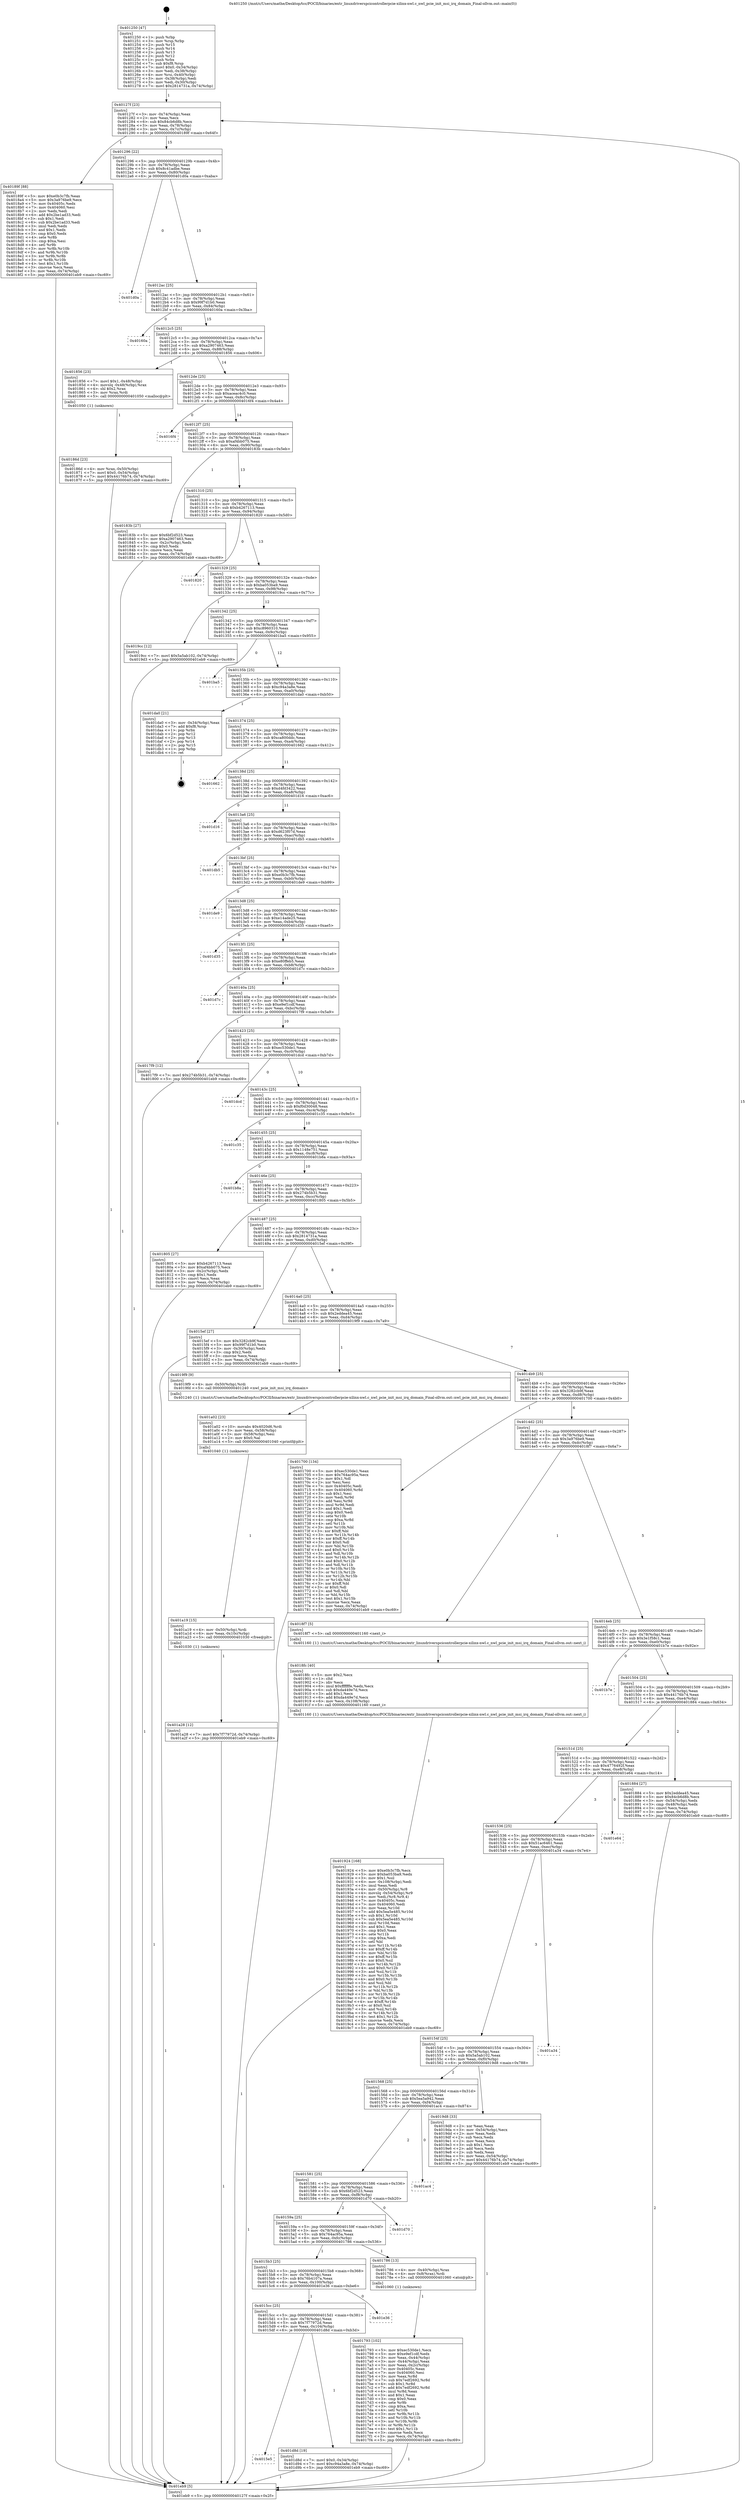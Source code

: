 digraph "0x401250" {
  label = "0x401250 (/mnt/c/Users/mathe/Desktop/tcc/POCII/binaries/extr_linuxdriverspcicontrollerpcie-xilinx-nwl.c_nwl_pcie_init_msi_irq_domain_Final-ollvm.out::main(0))"
  labelloc = "t"
  node[shape=record]

  Entry [label="",width=0.3,height=0.3,shape=circle,fillcolor=black,style=filled]
  "0x40127f" [label="{
     0x40127f [23]\l
     | [instrs]\l
     &nbsp;&nbsp;0x40127f \<+3\>: mov -0x74(%rbp),%eax\l
     &nbsp;&nbsp;0x401282 \<+2\>: mov %eax,%ecx\l
     &nbsp;&nbsp;0x401284 \<+6\>: sub $0x84cb6d8b,%ecx\l
     &nbsp;&nbsp;0x40128a \<+3\>: mov %eax,-0x78(%rbp)\l
     &nbsp;&nbsp;0x40128d \<+3\>: mov %ecx,-0x7c(%rbp)\l
     &nbsp;&nbsp;0x401290 \<+6\>: je 000000000040189f \<main+0x64f\>\l
  }"]
  "0x40189f" [label="{
     0x40189f [88]\l
     | [instrs]\l
     &nbsp;&nbsp;0x40189f \<+5\>: mov $0xe0b3c7fb,%eax\l
     &nbsp;&nbsp;0x4018a4 \<+5\>: mov $0x3a976be9,%ecx\l
     &nbsp;&nbsp;0x4018a9 \<+7\>: mov 0x40405c,%edx\l
     &nbsp;&nbsp;0x4018b0 \<+7\>: mov 0x404060,%esi\l
     &nbsp;&nbsp;0x4018b7 \<+2\>: mov %edx,%edi\l
     &nbsp;&nbsp;0x4018b9 \<+6\>: add $0x2be1ad33,%edi\l
     &nbsp;&nbsp;0x4018bf \<+3\>: sub $0x1,%edi\l
     &nbsp;&nbsp;0x4018c2 \<+6\>: sub $0x2be1ad33,%edi\l
     &nbsp;&nbsp;0x4018c8 \<+3\>: imul %edi,%edx\l
     &nbsp;&nbsp;0x4018cb \<+3\>: and $0x1,%edx\l
     &nbsp;&nbsp;0x4018ce \<+3\>: cmp $0x0,%edx\l
     &nbsp;&nbsp;0x4018d1 \<+4\>: sete %r8b\l
     &nbsp;&nbsp;0x4018d5 \<+3\>: cmp $0xa,%esi\l
     &nbsp;&nbsp;0x4018d8 \<+4\>: setl %r9b\l
     &nbsp;&nbsp;0x4018dc \<+3\>: mov %r8b,%r10b\l
     &nbsp;&nbsp;0x4018df \<+3\>: and %r9b,%r10b\l
     &nbsp;&nbsp;0x4018e2 \<+3\>: xor %r9b,%r8b\l
     &nbsp;&nbsp;0x4018e5 \<+3\>: or %r8b,%r10b\l
     &nbsp;&nbsp;0x4018e8 \<+4\>: test $0x1,%r10b\l
     &nbsp;&nbsp;0x4018ec \<+3\>: cmovne %ecx,%eax\l
     &nbsp;&nbsp;0x4018ef \<+3\>: mov %eax,-0x74(%rbp)\l
     &nbsp;&nbsp;0x4018f2 \<+5\>: jmp 0000000000401eb9 \<main+0xc69\>\l
  }"]
  "0x401296" [label="{
     0x401296 [22]\l
     | [instrs]\l
     &nbsp;&nbsp;0x401296 \<+5\>: jmp 000000000040129b \<main+0x4b\>\l
     &nbsp;&nbsp;0x40129b \<+3\>: mov -0x78(%rbp),%eax\l
     &nbsp;&nbsp;0x40129e \<+5\>: sub $0x8c41adbe,%eax\l
     &nbsp;&nbsp;0x4012a3 \<+3\>: mov %eax,-0x80(%rbp)\l
     &nbsp;&nbsp;0x4012a6 \<+6\>: je 0000000000401d0a \<main+0xaba\>\l
  }"]
  Exit [label="",width=0.3,height=0.3,shape=circle,fillcolor=black,style=filled,peripheries=2]
  "0x401d0a" [label="{
     0x401d0a\l
  }", style=dashed]
  "0x4012ac" [label="{
     0x4012ac [25]\l
     | [instrs]\l
     &nbsp;&nbsp;0x4012ac \<+5\>: jmp 00000000004012b1 \<main+0x61\>\l
     &nbsp;&nbsp;0x4012b1 \<+3\>: mov -0x78(%rbp),%eax\l
     &nbsp;&nbsp;0x4012b4 \<+5\>: sub $0x99f7d1b0,%eax\l
     &nbsp;&nbsp;0x4012b9 \<+6\>: mov %eax,-0x84(%rbp)\l
     &nbsp;&nbsp;0x4012bf \<+6\>: je 000000000040160a \<main+0x3ba\>\l
  }"]
  "0x4015e5" [label="{
     0x4015e5\l
  }", style=dashed]
  "0x40160a" [label="{
     0x40160a\l
  }", style=dashed]
  "0x4012c5" [label="{
     0x4012c5 [25]\l
     | [instrs]\l
     &nbsp;&nbsp;0x4012c5 \<+5\>: jmp 00000000004012ca \<main+0x7a\>\l
     &nbsp;&nbsp;0x4012ca \<+3\>: mov -0x78(%rbp),%eax\l
     &nbsp;&nbsp;0x4012cd \<+5\>: sub $0xa2907463,%eax\l
     &nbsp;&nbsp;0x4012d2 \<+6\>: mov %eax,-0x88(%rbp)\l
     &nbsp;&nbsp;0x4012d8 \<+6\>: je 0000000000401856 \<main+0x606\>\l
  }"]
  "0x401d8d" [label="{
     0x401d8d [19]\l
     | [instrs]\l
     &nbsp;&nbsp;0x401d8d \<+7\>: movl $0x0,-0x34(%rbp)\l
     &nbsp;&nbsp;0x401d94 \<+7\>: movl $0xc94a3a8e,-0x74(%rbp)\l
     &nbsp;&nbsp;0x401d9b \<+5\>: jmp 0000000000401eb9 \<main+0xc69\>\l
  }"]
  "0x401856" [label="{
     0x401856 [23]\l
     | [instrs]\l
     &nbsp;&nbsp;0x401856 \<+7\>: movl $0x1,-0x48(%rbp)\l
     &nbsp;&nbsp;0x40185d \<+4\>: movslq -0x48(%rbp),%rax\l
     &nbsp;&nbsp;0x401861 \<+4\>: shl $0x2,%rax\l
     &nbsp;&nbsp;0x401865 \<+3\>: mov %rax,%rdi\l
     &nbsp;&nbsp;0x401868 \<+5\>: call 0000000000401050 \<malloc@plt\>\l
     | [calls]\l
     &nbsp;&nbsp;0x401050 \{1\} (unknown)\l
  }"]
  "0x4012de" [label="{
     0x4012de [25]\l
     | [instrs]\l
     &nbsp;&nbsp;0x4012de \<+5\>: jmp 00000000004012e3 \<main+0x93\>\l
     &nbsp;&nbsp;0x4012e3 \<+3\>: mov -0x78(%rbp),%eax\l
     &nbsp;&nbsp;0x4012e6 \<+5\>: sub $0xaceac4c0,%eax\l
     &nbsp;&nbsp;0x4012eb \<+6\>: mov %eax,-0x8c(%rbp)\l
     &nbsp;&nbsp;0x4012f1 \<+6\>: je 00000000004016f4 \<main+0x4a4\>\l
  }"]
  "0x4015cc" [label="{
     0x4015cc [25]\l
     | [instrs]\l
     &nbsp;&nbsp;0x4015cc \<+5\>: jmp 00000000004015d1 \<main+0x381\>\l
     &nbsp;&nbsp;0x4015d1 \<+3\>: mov -0x78(%rbp),%eax\l
     &nbsp;&nbsp;0x4015d4 \<+5\>: sub $0x7f77972d,%eax\l
     &nbsp;&nbsp;0x4015d9 \<+6\>: mov %eax,-0x104(%rbp)\l
     &nbsp;&nbsp;0x4015df \<+6\>: je 0000000000401d8d \<main+0xb3d\>\l
  }"]
  "0x4016f4" [label="{
     0x4016f4\l
  }", style=dashed]
  "0x4012f7" [label="{
     0x4012f7 [25]\l
     | [instrs]\l
     &nbsp;&nbsp;0x4012f7 \<+5\>: jmp 00000000004012fc \<main+0xac\>\l
     &nbsp;&nbsp;0x4012fc \<+3\>: mov -0x78(%rbp),%eax\l
     &nbsp;&nbsp;0x4012ff \<+5\>: sub $0xaf4bb075,%eax\l
     &nbsp;&nbsp;0x401304 \<+6\>: mov %eax,-0x90(%rbp)\l
     &nbsp;&nbsp;0x40130a \<+6\>: je 000000000040183b \<main+0x5eb\>\l
  }"]
  "0x401e36" [label="{
     0x401e36\l
  }", style=dashed]
  "0x40183b" [label="{
     0x40183b [27]\l
     | [instrs]\l
     &nbsp;&nbsp;0x40183b \<+5\>: mov $0x6bf2d523,%eax\l
     &nbsp;&nbsp;0x401840 \<+5\>: mov $0xa2907463,%ecx\l
     &nbsp;&nbsp;0x401845 \<+3\>: mov -0x2c(%rbp),%edx\l
     &nbsp;&nbsp;0x401848 \<+3\>: cmp $0x0,%edx\l
     &nbsp;&nbsp;0x40184b \<+3\>: cmove %ecx,%eax\l
     &nbsp;&nbsp;0x40184e \<+3\>: mov %eax,-0x74(%rbp)\l
     &nbsp;&nbsp;0x401851 \<+5\>: jmp 0000000000401eb9 \<main+0xc69\>\l
  }"]
  "0x401310" [label="{
     0x401310 [25]\l
     | [instrs]\l
     &nbsp;&nbsp;0x401310 \<+5\>: jmp 0000000000401315 \<main+0xc5\>\l
     &nbsp;&nbsp;0x401315 \<+3\>: mov -0x78(%rbp),%eax\l
     &nbsp;&nbsp;0x401318 \<+5\>: sub $0xb4267113,%eax\l
     &nbsp;&nbsp;0x40131d \<+6\>: mov %eax,-0x94(%rbp)\l
     &nbsp;&nbsp;0x401323 \<+6\>: je 0000000000401820 \<main+0x5d0\>\l
  }"]
  "0x401a28" [label="{
     0x401a28 [12]\l
     | [instrs]\l
     &nbsp;&nbsp;0x401a28 \<+7\>: movl $0x7f77972d,-0x74(%rbp)\l
     &nbsp;&nbsp;0x401a2f \<+5\>: jmp 0000000000401eb9 \<main+0xc69\>\l
  }"]
  "0x401820" [label="{
     0x401820\l
  }", style=dashed]
  "0x401329" [label="{
     0x401329 [25]\l
     | [instrs]\l
     &nbsp;&nbsp;0x401329 \<+5\>: jmp 000000000040132e \<main+0xde\>\l
     &nbsp;&nbsp;0x40132e \<+3\>: mov -0x78(%rbp),%eax\l
     &nbsp;&nbsp;0x401331 \<+5\>: sub $0xba053ba9,%eax\l
     &nbsp;&nbsp;0x401336 \<+6\>: mov %eax,-0x98(%rbp)\l
     &nbsp;&nbsp;0x40133c \<+6\>: je 00000000004019cc \<main+0x77c\>\l
  }"]
  "0x401a19" [label="{
     0x401a19 [15]\l
     | [instrs]\l
     &nbsp;&nbsp;0x401a19 \<+4\>: mov -0x50(%rbp),%rdi\l
     &nbsp;&nbsp;0x401a1d \<+6\>: mov %eax,-0x10c(%rbp)\l
     &nbsp;&nbsp;0x401a23 \<+5\>: call 0000000000401030 \<free@plt\>\l
     | [calls]\l
     &nbsp;&nbsp;0x401030 \{1\} (unknown)\l
  }"]
  "0x4019cc" [label="{
     0x4019cc [12]\l
     | [instrs]\l
     &nbsp;&nbsp;0x4019cc \<+7\>: movl $0x5a5ab102,-0x74(%rbp)\l
     &nbsp;&nbsp;0x4019d3 \<+5\>: jmp 0000000000401eb9 \<main+0xc69\>\l
  }"]
  "0x401342" [label="{
     0x401342 [25]\l
     | [instrs]\l
     &nbsp;&nbsp;0x401342 \<+5\>: jmp 0000000000401347 \<main+0xf7\>\l
     &nbsp;&nbsp;0x401347 \<+3\>: mov -0x78(%rbp),%eax\l
     &nbsp;&nbsp;0x40134a \<+5\>: sub $0xc8960310,%eax\l
     &nbsp;&nbsp;0x40134f \<+6\>: mov %eax,-0x9c(%rbp)\l
     &nbsp;&nbsp;0x401355 \<+6\>: je 0000000000401ba5 \<main+0x955\>\l
  }"]
  "0x401a02" [label="{
     0x401a02 [23]\l
     | [instrs]\l
     &nbsp;&nbsp;0x401a02 \<+10\>: movabs $0x4020d6,%rdi\l
     &nbsp;&nbsp;0x401a0c \<+3\>: mov %eax,-0x58(%rbp)\l
     &nbsp;&nbsp;0x401a0f \<+3\>: mov -0x58(%rbp),%esi\l
     &nbsp;&nbsp;0x401a12 \<+2\>: mov $0x0,%al\l
     &nbsp;&nbsp;0x401a14 \<+5\>: call 0000000000401040 \<printf@plt\>\l
     | [calls]\l
     &nbsp;&nbsp;0x401040 \{1\} (unknown)\l
  }"]
  "0x401ba5" [label="{
     0x401ba5\l
  }", style=dashed]
  "0x40135b" [label="{
     0x40135b [25]\l
     | [instrs]\l
     &nbsp;&nbsp;0x40135b \<+5\>: jmp 0000000000401360 \<main+0x110\>\l
     &nbsp;&nbsp;0x401360 \<+3\>: mov -0x78(%rbp),%eax\l
     &nbsp;&nbsp;0x401363 \<+5\>: sub $0xc94a3a8e,%eax\l
     &nbsp;&nbsp;0x401368 \<+6\>: mov %eax,-0xa0(%rbp)\l
     &nbsp;&nbsp;0x40136e \<+6\>: je 0000000000401da0 \<main+0xb50\>\l
  }"]
  "0x401924" [label="{
     0x401924 [168]\l
     | [instrs]\l
     &nbsp;&nbsp;0x401924 \<+5\>: mov $0xe0b3c7fb,%ecx\l
     &nbsp;&nbsp;0x401929 \<+5\>: mov $0xba053ba9,%edx\l
     &nbsp;&nbsp;0x40192e \<+3\>: mov $0x1,%sil\l
     &nbsp;&nbsp;0x401931 \<+6\>: mov -0x108(%rbp),%edi\l
     &nbsp;&nbsp;0x401937 \<+3\>: imul %eax,%edi\l
     &nbsp;&nbsp;0x40193a \<+4\>: mov -0x50(%rbp),%r8\l
     &nbsp;&nbsp;0x40193e \<+4\>: movslq -0x54(%rbp),%r9\l
     &nbsp;&nbsp;0x401942 \<+4\>: mov %edi,(%r8,%r9,4)\l
     &nbsp;&nbsp;0x401946 \<+7\>: mov 0x40405c,%eax\l
     &nbsp;&nbsp;0x40194d \<+7\>: mov 0x404060,%edi\l
     &nbsp;&nbsp;0x401954 \<+3\>: mov %eax,%r10d\l
     &nbsp;&nbsp;0x401957 \<+7\>: add $0x5ea5e485,%r10d\l
     &nbsp;&nbsp;0x40195e \<+4\>: sub $0x1,%r10d\l
     &nbsp;&nbsp;0x401962 \<+7\>: sub $0x5ea5e485,%r10d\l
     &nbsp;&nbsp;0x401969 \<+4\>: imul %r10d,%eax\l
     &nbsp;&nbsp;0x40196d \<+3\>: and $0x1,%eax\l
     &nbsp;&nbsp;0x401970 \<+3\>: cmp $0x0,%eax\l
     &nbsp;&nbsp;0x401973 \<+4\>: sete %r11b\l
     &nbsp;&nbsp;0x401977 \<+3\>: cmp $0xa,%edi\l
     &nbsp;&nbsp;0x40197a \<+3\>: setl %bl\l
     &nbsp;&nbsp;0x40197d \<+3\>: mov %r11b,%r14b\l
     &nbsp;&nbsp;0x401980 \<+4\>: xor $0xff,%r14b\l
     &nbsp;&nbsp;0x401984 \<+3\>: mov %bl,%r15b\l
     &nbsp;&nbsp;0x401987 \<+4\>: xor $0xff,%r15b\l
     &nbsp;&nbsp;0x40198b \<+4\>: xor $0x0,%sil\l
     &nbsp;&nbsp;0x40198f \<+3\>: mov %r14b,%r12b\l
     &nbsp;&nbsp;0x401992 \<+4\>: and $0x0,%r12b\l
     &nbsp;&nbsp;0x401996 \<+3\>: and %sil,%r11b\l
     &nbsp;&nbsp;0x401999 \<+3\>: mov %r15b,%r13b\l
     &nbsp;&nbsp;0x40199c \<+4\>: and $0x0,%r13b\l
     &nbsp;&nbsp;0x4019a0 \<+3\>: and %sil,%bl\l
     &nbsp;&nbsp;0x4019a3 \<+3\>: or %r11b,%r12b\l
     &nbsp;&nbsp;0x4019a6 \<+3\>: or %bl,%r13b\l
     &nbsp;&nbsp;0x4019a9 \<+3\>: xor %r13b,%r12b\l
     &nbsp;&nbsp;0x4019ac \<+3\>: or %r15b,%r14b\l
     &nbsp;&nbsp;0x4019af \<+4\>: xor $0xff,%r14b\l
     &nbsp;&nbsp;0x4019b3 \<+4\>: or $0x0,%sil\l
     &nbsp;&nbsp;0x4019b7 \<+3\>: and %sil,%r14b\l
     &nbsp;&nbsp;0x4019ba \<+3\>: or %r14b,%r12b\l
     &nbsp;&nbsp;0x4019bd \<+4\>: test $0x1,%r12b\l
     &nbsp;&nbsp;0x4019c1 \<+3\>: cmovne %edx,%ecx\l
     &nbsp;&nbsp;0x4019c4 \<+3\>: mov %ecx,-0x74(%rbp)\l
     &nbsp;&nbsp;0x4019c7 \<+5\>: jmp 0000000000401eb9 \<main+0xc69\>\l
  }"]
  "0x401da0" [label="{
     0x401da0 [21]\l
     | [instrs]\l
     &nbsp;&nbsp;0x401da0 \<+3\>: mov -0x34(%rbp),%eax\l
     &nbsp;&nbsp;0x401da3 \<+7\>: add $0xf8,%rsp\l
     &nbsp;&nbsp;0x401daa \<+1\>: pop %rbx\l
     &nbsp;&nbsp;0x401dab \<+2\>: pop %r12\l
     &nbsp;&nbsp;0x401dad \<+2\>: pop %r13\l
     &nbsp;&nbsp;0x401daf \<+2\>: pop %r14\l
     &nbsp;&nbsp;0x401db1 \<+2\>: pop %r15\l
     &nbsp;&nbsp;0x401db3 \<+1\>: pop %rbp\l
     &nbsp;&nbsp;0x401db4 \<+1\>: ret\l
  }"]
  "0x401374" [label="{
     0x401374 [25]\l
     | [instrs]\l
     &nbsp;&nbsp;0x401374 \<+5\>: jmp 0000000000401379 \<main+0x129\>\l
     &nbsp;&nbsp;0x401379 \<+3\>: mov -0x78(%rbp),%eax\l
     &nbsp;&nbsp;0x40137c \<+5\>: sub $0xca800ddc,%eax\l
     &nbsp;&nbsp;0x401381 \<+6\>: mov %eax,-0xa4(%rbp)\l
     &nbsp;&nbsp;0x401387 \<+6\>: je 0000000000401662 \<main+0x412\>\l
  }"]
  "0x4018fc" [label="{
     0x4018fc [40]\l
     | [instrs]\l
     &nbsp;&nbsp;0x4018fc \<+5\>: mov $0x2,%ecx\l
     &nbsp;&nbsp;0x401901 \<+1\>: cltd\l
     &nbsp;&nbsp;0x401902 \<+2\>: idiv %ecx\l
     &nbsp;&nbsp;0x401904 \<+6\>: imul $0xfffffffe,%edx,%ecx\l
     &nbsp;&nbsp;0x40190a \<+6\>: sub $0xda449e7d,%ecx\l
     &nbsp;&nbsp;0x401910 \<+3\>: add $0x1,%ecx\l
     &nbsp;&nbsp;0x401913 \<+6\>: add $0xda449e7d,%ecx\l
     &nbsp;&nbsp;0x401919 \<+6\>: mov %ecx,-0x108(%rbp)\l
     &nbsp;&nbsp;0x40191f \<+5\>: call 0000000000401160 \<next_i\>\l
     | [calls]\l
     &nbsp;&nbsp;0x401160 \{1\} (/mnt/c/Users/mathe/Desktop/tcc/POCII/binaries/extr_linuxdriverspcicontrollerpcie-xilinx-nwl.c_nwl_pcie_init_msi_irq_domain_Final-ollvm.out::next_i)\l
  }"]
  "0x401662" [label="{
     0x401662\l
  }", style=dashed]
  "0x40138d" [label="{
     0x40138d [25]\l
     | [instrs]\l
     &nbsp;&nbsp;0x40138d \<+5\>: jmp 0000000000401392 \<main+0x142\>\l
     &nbsp;&nbsp;0x401392 \<+3\>: mov -0x78(%rbp),%eax\l
     &nbsp;&nbsp;0x401395 \<+5\>: sub $0xd4fd3422,%eax\l
     &nbsp;&nbsp;0x40139a \<+6\>: mov %eax,-0xa8(%rbp)\l
     &nbsp;&nbsp;0x4013a0 \<+6\>: je 0000000000401d16 \<main+0xac6\>\l
  }"]
  "0x40186d" [label="{
     0x40186d [23]\l
     | [instrs]\l
     &nbsp;&nbsp;0x40186d \<+4\>: mov %rax,-0x50(%rbp)\l
     &nbsp;&nbsp;0x401871 \<+7\>: movl $0x0,-0x54(%rbp)\l
     &nbsp;&nbsp;0x401878 \<+7\>: movl $0x44176b74,-0x74(%rbp)\l
     &nbsp;&nbsp;0x40187f \<+5\>: jmp 0000000000401eb9 \<main+0xc69\>\l
  }"]
  "0x401d16" [label="{
     0x401d16\l
  }", style=dashed]
  "0x4013a6" [label="{
     0x4013a6 [25]\l
     | [instrs]\l
     &nbsp;&nbsp;0x4013a6 \<+5\>: jmp 00000000004013ab \<main+0x15b\>\l
     &nbsp;&nbsp;0x4013ab \<+3\>: mov -0x78(%rbp),%eax\l
     &nbsp;&nbsp;0x4013ae \<+5\>: sub $0xd623f07d,%eax\l
     &nbsp;&nbsp;0x4013b3 \<+6\>: mov %eax,-0xac(%rbp)\l
     &nbsp;&nbsp;0x4013b9 \<+6\>: je 0000000000401db5 \<main+0xb65\>\l
  }"]
  "0x401793" [label="{
     0x401793 [102]\l
     | [instrs]\l
     &nbsp;&nbsp;0x401793 \<+5\>: mov $0xec530de1,%ecx\l
     &nbsp;&nbsp;0x401798 \<+5\>: mov $0xe9ef1cdf,%edx\l
     &nbsp;&nbsp;0x40179d \<+3\>: mov %eax,-0x44(%rbp)\l
     &nbsp;&nbsp;0x4017a0 \<+3\>: mov -0x44(%rbp),%eax\l
     &nbsp;&nbsp;0x4017a3 \<+3\>: mov %eax,-0x2c(%rbp)\l
     &nbsp;&nbsp;0x4017a6 \<+7\>: mov 0x40405c,%eax\l
     &nbsp;&nbsp;0x4017ad \<+7\>: mov 0x404060,%esi\l
     &nbsp;&nbsp;0x4017b4 \<+3\>: mov %eax,%r8d\l
     &nbsp;&nbsp;0x4017b7 \<+7\>: sub $0x7edf2692,%r8d\l
     &nbsp;&nbsp;0x4017be \<+4\>: sub $0x1,%r8d\l
     &nbsp;&nbsp;0x4017c2 \<+7\>: add $0x7edf2692,%r8d\l
     &nbsp;&nbsp;0x4017c9 \<+4\>: imul %r8d,%eax\l
     &nbsp;&nbsp;0x4017cd \<+3\>: and $0x1,%eax\l
     &nbsp;&nbsp;0x4017d0 \<+3\>: cmp $0x0,%eax\l
     &nbsp;&nbsp;0x4017d3 \<+4\>: sete %r9b\l
     &nbsp;&nbsp;0x4017d7 \<+3\>: cmp $0xa,%esi\l
     &nbsp;&nbsp;0x4017da \<+4\>: setl %r10b\l
     &nbsp;&nbsp;0x4017de \<+3\>: mov %r9b,%r11b\l
     &nbsp;&nbsp;0x4017e1 \<+3\>: and %r10b,%r11b\l
     &nbsp;&nbsp;0x4017e4 \<+3\>: xor %r10b,%r9b\l
     &nbsp;&nbsp;0x4017e7 \<+3\>: or %r9b,%r11b\l
     &nbsp;&nbsp;0x4017ea \<+4\>: test $0x1,%r11b\l
     &nbsp;&nbsp;0x4017ee \<+3\>: cmovne %edx,%ecx\l
     &nbsp;&nbsp;0x4017f1 \<+3\>: mov %ecx,-0x74(%rbp)\l
     &nbsp;&nbsp;0x4017f4 \<+5\>: jmp 0000000000401eb9 \<main+0xc69\>\l
  }"]
  "0x401db5" [label="{
     0x401db5\l
  }", style=dashed]
  "0x4013bf" [label="{
     0x4013bf [25]\l
     | [instrs]\l
     &nbsp;&nbsp;0x4013bf \<+5\>: jmp 00000000004013c4 \<main+0x174\>\l
     &nbsp;&nbsp;0x4013c4 \<+3\>: mov -0x78(%rbp),%eax\l
     &nbsp;&nbsp;0x4013c7 \<+5\>: sub $0xe0b3c7fb,%eax\l
     &nbsp;&nbsp;0x4013cc \<+6\>: mov %eax,-0xb0(%rbp)\l
     &nbsp;&nbsp;0x4013d2 \<+6\>: je 0000000000401de9 \<main+0xb99\>\l
  }"]
  "0x4015b3" [label="{
     0x4015b3 [25]\l
     | [instrs]\l
     &nbsp;&nbsp;0x4015b3 \<+5\>: jmp 00000000004015b8 \<main+0x368\>\l
     &nbsp;&nbsp;0x4015b8 \<+3\>: mov -0x78(%rbp),%eax\l
     &nbsp;&nbsp;0x4015bb \<+5\>: sub $0x76b4107a,%eax\l
     &nbsp;&nbsp;0x4015c0 \<+6\>: mov %eax,-0x100(%rbp)\l
     &nbsp;&nbsp;0x4015c6 \<+6\>: je 0000000000401e36 \<main+0xbe6\>\l
  }"]
  "0x401de9" [label="{
     0x401de9\l
  }", style=dashed]
  "0x4013d8" [label="{
     0x4013d8 [25]\l
     | [instrs]\l
     &nbsp;&nbsp;0x4013d8 \<+5\>: jmp 00000000004013dd \<main+0x18d\>\l
     &nbsp;&nbsp;0x4013dd \<+3\>: mov -0x78(%rbp),%eax\l
     &nbsp;&nbsp;0x4013e0 \<+5\>: sub $0xe14ade25,%eax\l
     &nbsp;&nbsp;0x4013e5 \<+6\>: mov %eax,-0xb4(%rbp)\l
     &nbsp;&nbsp;0x4013eb \<+6\>: je 0000000000401d35 \<main+0xae5\>\l
  }"]
  "0x401786" [label="{
     0x401786 [13]\l
     | [instrs]\l
     &nbsp;&nbsp;0x401786 \<+4\>: mov -0x40(%rbp),%rax\l
     &nbsp;&nbsp;0x40178a \<+4\>: mov 0x8(%rax),%rdi\l
     &nbsp;&nbsp;0x40178e \<+5\>: call 0000000000401060 \<atoi@plt\>\l
     | [calls]\l
     &nbsp;&nbsp;0x401060 \{1\} (unknown)\l
  }"]
  "0x401d35" [label="{
     0x401d35\l
  }", style=dashed]
  "0x4013f1" [label="{
     0x4013f1 [25]\l
     | [instrs]\l
     &nbsp;&nbsp;0x4013f1 \<+5\>: jmp 00000000004013f6 \<main+0x1a6\>\l
     &nbsp;&nbsp;0x4013f6 \<+3\>: mov -0x78(%rbp),%eax\l
     &nbsp;&nbsp;0x4013f9 \<+5\>: sub $0xe80ffeb5,%eax\l
     &nbsp;&nbsp;0x4013fe \<+6\>: mov %eax,-0xb8(%rbp)\l
     &nbsp;&nbsp;0x401404 \<+6\>: je 0000000000401d7c \<main+0xb2c\>\l
  }"]
  "0x40159a" [label="{
     0x40159a [25]\l
     | [instrs]\l
     &nbsp;&nbsp;0x40159a \<+5\>: jmp 000000000040159f \<main+0x34f\>\l
     &nbsp;&nbsp;0x40159f \<+3\>: mov -0x78(%rbp),%eax\l
     &nbsp;&nbsp;0x4015a2 \<+5\>: sub $0x764ac95a,%eax\l
     &nbsp;&nbsp;0x4015a7 \<+6\>: mov %eax,-0xfc(%rbp)\l
     &nbsp;&nbsp;0x4015ad \<+6\>: je 0000000000401786 \<main+0x536\>\l
  }"]
  "0x401d7c" [label="{
     0x401d7c\l
  }", style=dashed]
  "0x40140a" [label="{
     0x40140a [25]\l
     | [instrs]\l
     &nbsp;&nbsp;0x40140a \<+5\>: jmp 000000000040140f \<main+0x1bf\>\l
     &nbsp;&nbsp;0x40140f \<+3\>: mov -0x78(%rbp),%eax\l
     &nbsp;&nbsp;0x401412 \<+5\>: sub $0xe9ef1cdf,%eax\l
     &nbsp;&nbsp;0x401417 \<+6\>: mov %eax,-0xbc(%rbp)\l
     &nbsp;&nbsp;0x40141d \<+6\>: je 00000000004017f9 \<main+0x5a9\>\l
  }"]
  "0x401d70" [label="{
     0x401d70\l
  }", style=dashed]
  "0x4017f9" [label="{
     0x4017f9 [12]\l
     | [instrs]\l
     &nbsp;&nbsp;0x4017f9 \<+7\>: movl $0x274b5b31,-0x74(%rbp)\l
     &nbsp;&nbsp;0x401800 \<+5\>: jmp 0000000000401eb9 \<main+0xc69\>\l
  }"]
  "0x401423" [label="{
     0x401423 [25]\l
     | [instrs]\l
     &nbsp;&nbsp;0x401423 \<+5\>: jmp 0000000000401428 \<main+0x1d8\>\l
     &nbsp;&nbsp;0x401428 \<+3\>: mov -0x78(%rbp),%eax\l
     &nbsp;&nbsp;0x40142b \<+5\>: sub $0xec530de1,%eax\l
     &nbsp;&nbsp;0x401430 \<+6\>: mov %eax,-0xc0(%rbp)\l
     &nbsp;&nbsp;0x401436 \<+6\>: je 0000000000401dcd \<main+0xb7d\>\l
  }"]
  "0x401581" [label="{
     0x401581 [25]\l
     | [instrs]\l
     &nbsp;&nbsp;0x401581 \<+5\>: jmp 0000000000401586 \<main+0x336\>\l
     &nbsp;&nbsp;0x401586 \<+3\>: mov -0x78(%rbp),%eax\l
     &nbsp;&nbsp;0x401589 \<+5\>: sub $0x6bf2d523,%eax\l
     &nbsp;&nbsp;0x40158e \<+6\>: mov %eax,-0xf8(%rbp)\l
     &nbsp;&nbsp;0x401594 \<+6\>: je 0000000000401d70 \<main+0xb20\>\l
  }"]
  "0x401dcd" [label="{
     0x401dcd\l
  }", style=dashed]
  "0x40143c" [label="{
     0x40143c [25]\l
     | [instrs]\l
     &nbsp;&nbsp;0x40143c \<+5\>: jmp 0000000000401441 \<main+0x1f1\>\l
     &nbsp;&nbsp;0x401441 \<+3\>: mov -0x78(%rbp),%eax\l
     &nbsp;&nbsp;0x401444 \<+5\>: sub $0xf0d30048,%eax\l
     &nbsp;&nbsp;0x401449 \<+6\>: mov %eax,-0xc4(%rbp)\l
     &nbsp;&nbsp;0x40144f \<+6\>: je 0000000000401c35 \<main+0x9e5\>\l
  }"]
  "0x401ac4" [label="{
     0x401ac4\l
  }", style=dashed]
  "0x401c35" [label="{
     0x401c35\l
  }", style=dashed]
  "0x401455" [label="{
     0x401455 [25]\l
     | [instrs]\l
     &nbsp;&nbsp;0x401455 \<+5\>: jmp 000000000040145a \<main+0x20a\>\l
     &nbsp;&nbsp;0x40145a \<+3\>: mov -0x78(%rbp),%eax\l
     &nbsp;&nbsp;0x40145d \<+5\>: sub $0x1148e751,%eax\l
     &nbsp;&nbsp;0x401462 \<+6\>: mov %eax,-0xc8(%rbp)\l
     &nbsp;&nbsp;0x401468 \<+6\>: je 0000000000401b8a \<main+0x93a\>\l
  }"]
  "0x401568" [label="{
     0x401568 [25]\l
     | [instrs]\l
     &nbsp;&nbsp;0x401568 \<+5\>: jmp 000000000040156d \<main+0x31d\>\l
     &nbsp;&nbsp;0x40156d \<+3\>: mov -0x78(%rbp),%eax\l
     &nbsp;&nbsp;0x401570 \<+5\>: sub $0x5ea5a942,%eax\l
     &nbsp;&nbsp;0x401575 \<+6\>: mov %eax,-0xf4(%rbp)\l
     &nbsp;&nbsp;0x40157b \<+6\>: je 0000000000401ac4 \<main+0x874\>\l
  }"]
  "0x401b8a" [label="{
     0x401b8a\l
  }", style=dashed]
  "0x40146e" [label="{
     0x40146e [25]\l
     | [instrs]\l
     &nbsp;&nbsp;0x40146e \<+5\>: jmp 0000000000401473 \<main+0x223\>\l
     &nbsp;&nbsp;0x401473 \<+3\>: mov -0x78(%rbp),%eax\l
     &nbsp;&nbsp;0x401476 \<+5\>: sub $0x274b5b31,%eax\l
     &nbsp;&nbsp;0x40147b \<+6\>: mov %eax,-0xcc(%rbp)\l
     &nbsp;&nbsp;0x401481 \<+6\>: je 0000000000401805 \<main+0x5b5\>\l
  }"]
  "0x4019d8" [label="{
     0x4019d8 [33]\l
     | [instrs]\l
     &nbsp;&nbsp;0x4019d8 \<+2\>: xor %eax,%eax\l
     &nbsp;&nbsp;0x4019da \<+3\>: mov -0x54(%rbp),%ecx\l
     &nbsp;&nbsp;0x4019dd \<+2\>: mov %eax,%edx\l
     &nbsp;&nbsp;0x4019df \<+2\>: sub %ecx,%edx\l
     &nbsp;&nbsp;0x4019e1 \<+2\>: mov %eax,%ecx\l
     &nbsp;&nbsp;0x4019e3 \<+3\>: sub $0x1,%ecx\l
     &nbsp;&nbsp;0x4019e6 \<+2\>: add %ecx,%edx\l
     &nbsp;&nbsp;0x4019e8 \<+2\>: sub %edx,%eax\l
     &nbsp;&nbsp;0x4019ea \<+3\>: mov %eax,-0x54(%rbp)\l
     &nbsp;&nbsp;0x4019ed \<+7\>: movl $0x44176b74,-0x74(%rbp)\l
     &nbsp;&nbsp;0x4019f4 \<+5\>: jmp 0000000000401eb9 \<main+0xc69\>\l
  }"]
  "0x401805" [label="{
     0x401805 [27]\l
     | [instrs]\l
     &nbsp;&nbsp;0x401805 \<+5\>: mov $0xb4267113,%eax\l
     &nbsp;&nbsp;0x40180a \<+5\>: mov $0xaf4bb075,%ecx\l
     &nbsp;&nbsp;0x40180f \<+3\>: mov -0x2c(%rbp),%edx\l
     &nbsp;&nbsp;0x401812 \<+3\>: cmp $0x1,%edx\l
     &nbsp;&nbsp;0x401815 \<+3\>: cmovl %ecx,%eax\l
     &nbsp;&nbsp;0x401818 \<+3\>: mov %eax,-0x74(%rbp)\l
     &nbsp;&nbsp;0x40181b \<+5\>: jmp 0000000000401eb9 \<main+0xc69\>\l
  }"]
  "0x401487" [label="{
     0x401487 [25]\l
     | [instrs]\l
     &nbsp;&nbsp;0x401487 \<+5\>: jmp 000000000040148c \<main+0x23c\>\l
     &nbsp;&nbsp;0x40148c \<+3\>: mov -0x78(%rbp),%eax\l
     &nbsp;&nbsp;0x40148f \<+5\>: sub $0x2814731a,%eax\l
     &nbsp;&nbsp;0x401494 \<+6\>: mov %eax,-0xd0(%rbp)\l
     &nbsp;&nbsp;0x40149a \<+6\>: je 00000000004015ef \<main+0x39f\>\l
  }"]
  "0x40154f" [label="{
     0x40154f [25]\l
     | [instrs]\l
     &nbsp;&nbsp;0x40154f \<+5\>: jmp 0000000000401554 \<main+0x304\>\l
     &nbsp;&nbsp;0x401554 \<+3\>: mov -0x78(%rbp),%eax\l
     &nbsp;&nbsp;0x401557 \<+5\>: sub $0x5a5ab102,%eax\l
     &nbsp;&nbsp;0x40155c \<+6\>: mov %eax,-0xf0(%rbp)\l
     &nbsp;&nbsp;0x401562 \<+6\>: je 00000000004019d8 \<main+0x788\>\l
  }"]
  "0x4015ef" [label="{
     0x4015ef [27]\l
     | [instrs]\l
     &nbsp;&nbsp;0x4015ef \<+5\>: mov $0x3282cb9f,%eax\l
     &nbsp;&nbsp;0x4015f4 \<+5\>: mov $0x99f7d1b0,%ecx\l
     &nbsp;&nbsp;0x4015f9 \<+3\>: mov -0x30(%rbp),%edx\l
     &nbsp;&nbsp;0x4015fc \<+3\>: cmp $0x2,%edx\l
     &nbsp;&nbsp;0x4015ff \<+3\>: cmovne %ecx,%eax\l
     &nbsp;&nbsp;0x401602 \<+3\>: mov %eax,-0x74(%rbp)\l
     &nbsp;&nbsp;0x401605 \<+5\>: jmp 0000000000401eb9 \<main+0xc69\>\l
  }"]
  "0x4014a0" [label="{
     0x4014a0 [25]\l
     | [instrs]\l
     &nbsp;&nbsp;0x4014a0 \<+5\>: jmp 00000000004014a5 \<main+0x255\>\l
     &nbsp;&nbsp;0x4014a5 \<+3\>: mov -0x78(%rbp),%eax\l
     &nbsp;&nbsp;0x4014a8 \<+5\>: sub $0x2eddea45,%eax\l
     &nbsp;&nbsp;0x4014ad \<+6\>: mov %eax,-0xd4(%rbp)\l
     &nbsp;&nbsp;0x4014b3 \<+6\>: je 00000000004019f9 \<main+0x7a9\>\l
  }"]
  "0x401eb9" [label="{
     0x401eb9 [5]\l
     | [instrs]\l
     &nbsp;&nbsp;0x401eb9 \<+5\>: jmp 000000000040127f \<main+0x2f\>\l
  }"]
  "0x401250" [label="{
     0x401250 [47]\l
     | [instrs]\l
     &nbsp;&nbsp;0x401250 \<+1\>: push %rbp\l
     &nbsp;&nbsp;0x401251 \<+3\>: mov %rsp,%rbp\l
     &nbsp;&nbsp;0x401254 \<+2\>: push %r15\l
     &nbsp;&nbsp;0x401256 \<+2\>: push %r14\l
     &nbsp;&nbsp;0x401258 \<+2\>: push %r13\l
     &nbsp;&nbsp;0x40125a \<+2\>: push %r12\l
     &nbsp;&nbsp;0x40125c \<+1\>: push %rbx\l
     &nbsp;&nbsp;0x40125d \<+7\>: sub $0xf8,%rsp\l
     &nbsp;&nbsp;0x401264 \<+7\>: movl $0x0,-0x34(%rbp)\l
     &nbsp;&nbsp;0x40126b \<+3\>: mov %edi,-0x38(%rbp)\l
     &nbsp;&nbsp;0x40126e \<+4\>: mov %rsi,-0x40(%rbp)\l
     &nbsp;&nbsp;0x401272 \<+3\>: mov -0x38(%rbp),%edi\l
     &nbsp;&nbsp;0x401275 \<+3\>: mov %edi,-0x30(%rbp)\l
     &nbsp;&nbsp;0x401278 \<+7\>: movl $0x2814731a,-0x74(%rbp)\l
  }"]
  "0x401a34" [label="{
     0x401a34\l
  }", style=dashed]
  "0x4019f9" [label="{
     0x4019f9 [9]\l
     | [instrs]\l
     &nbsp;&nbsp;0x4019f9 \<+4\>: mov -0x50(%rbp),%rdi\l
     &nbsp;&nbsp;0x4019fd \<+5\>: call 0000000000401240 \<nwl_pcie_init_msi_irq_domain\>\l
     | [calls]\l
     &nbsp;&nbsp;0x401240 \{1\} (/mnt/c/Users/mathe/Desktop/tcc/POCII/binaries/extr_linuxdriverspcicontrollerpcie-xilinx-nwl.c_nwl_pcie_init_msi_irq_domain_Final-ollvm.out::nwl_pcie_init_msi_irq_domain)\l
  }"]
  "0x4014b9" [label="{
     0x4014b9 [25]\l
     | [instrs]\l
     &nbsp;&nbsp;0x4014b9 \<+5\>: jmp 00000000004014be \<main+0x26e\>\l
     &nbsp;&nbsp;0x4014be \<+3\>: mov -0x78(%rbp),%eax\l
     &nbsp;&nbsp;0x4014c1 \<+5\>: sub $0x3282cb9f,%eax\l
     &nbsp;&nbsp;0x4014c6 \<+6\>: mov %eax,-0xd8(%rbp)\l
     &nbsp;&nbsp;0x4014cc \<+6\>: je 0000000000401700 \<main+0x4b0\>\l
  }"]
  "0x401536" [label="{
     0x401536 [25]\l
     | [instrs]\l
     &nbsp;&nbsp;0x401536 \<+5\>: jmp 000000000040153b \<main+0x2eb\>\l
     &nbsp;&nbsp;0x40153b \<+3\>: mov -0x78(%rbp),%eax\l
     &nbsp;&nbsp;0x40153e \<+5\>: sub $0x51ac6461,%eax\l
     &nbsp;&nbsp;0x401543 \<+6\>: mov %eax,-0xec(%rbp)\l
     &nbsp;&nbsp;0x401549 \<+6\>: je 0000000000401a34 \<main+0x7e4\>\l
  }"]
  "0x401700" [label="{
     0x401700 [134]\l
     | [instrs]\l
     &nbsp;&nbsp;0x401700 \<+5\>: mov $0xec530de1,%eax\l
     &nbsp;&nbsp;0x401705 \<+5\>: mov $0x764ac95a,%ecx\l
     &nbsp;&nbsp;0x40170a \<+2\>: mov $0x1,%dl\l
     &nbsp;&nbsp;0x40170c \<+2\>: xor %esi,%esi\l
     &nbsp;&nbsp;0x40170e \<+7\>: mov 0x40405c,%edi\l
     &nbsp;&nbsp;0x401715 \<+8\>: mov 0x404060,%r8d\l
     &nbsp;&nbsp;0x40171d \<+3\>: sub $0x1,%esi\l
     &nbsp;&nbsp;0x401720 \<+3\>: mov %edi,%r9d\l
     &nbsp;&nbsp;0x401723 \<+3\>: add %esi,%r9d\l
     &nbsp;&nbsp;0x401726 \<+4\>: imul %r9d,%edi\l
     &nbsp;&nbsp;0x40172a \<+3\>: and $0x1,%edi\l
     &nbsp;&nbsp;0x40172d \<+3\>: cmp $0x0,%edi\l
     &nbsp;&nbsp;0x401730 \<+4\>: sete %r10b\l
     &nbsp;&nbsp;0x401734 \<+4\>: cmp $0xa,%r8d\l
     &nbsp;&nbsp;0x401738 \<+4\>: setl %r11b\l
     &nbsp;&nbsp;0x40173c \<+3\>: mov %r10b,%bl\l
     &nbsp;&nbsp;0x40173f \<+3\>: xor $0xff,%bl\l
     &nbsp;&nbsp;0x401742 \<+3\>: mov %r11b,%r14b\l
     &nbsp;&nbsp;0x401745 \<+4\>: xor $0xff,%r14b\l
     &nbsp;&nbsp;0x401749 \<+3\>: xor $0x0,%dl\l
     &nbsp;&nbsp;0x40174c \<+3\>: mov %bl,%r15b\l
     &nbsp;&nbsp;0x40174f \<+4\>: and $0x0,%r15b\l
     &nbsp;&nbsp;0x401753 \<+3\>: and %dl,%r10b\l
     &nbsp;&nbsp;0x401756 \<+3\>: mov %r14b,%r12b\l
     &nbsp;&nbsp;0x401759 \<+4\>: and $0x0,%r12b\l
     &nbsp;&nbsp;0x40175d \<+3\>: and %dl,%r11b\l
     &nbsp;&nbsp;0x401760 \<+3\>: or %r10b,%r15b\l
     &nbsp;&nbsp;0x401763 \<+3\>: or %r11b,%r12b\l
     &nbsp;&nbsp;0x401766 \<+3\>: xor %r12b,%r15b\l
     &nbsp;&nbsp;0x401769 \<+3\>: or %r14b,%bl\l
     &nbsp;&nbsp;0x40176c \<+3\>: xor $0xff,%bl\l
     &nbsp;&nbsp;0x40176f \<+3\>: or $0x0,%dl\l
     &nbsp;&nbsp;0x401772 \<+2\>: and %dl,%bl\l
     &nbsp;&nbsp;0x401774 \<+3\>: or %bl,%r15b\l
     &nbsp;&nbsp;0x401777 \<+4\>: test $0x1,%r15b\l
     &nbsp;&nbsp;0x40177b \<+3\>: cmovne %ecx,%eax\l
     &nbsp;&nbsp;0x40177e \<+3\>: mov %eax,-0x74(%rbp)\l
     &nbsp;&nbsp;0x401781 \<+5\>: jmp 0000000000401eb9 \<main+0xc69\>\l
  }"]
  "0x4014d2" [label="{
     0x4014d2 [25]\l
     | [instrs]\l
     &nbsp;&nbsp;0x4014d2 \<+5\>: jmp 00000000004014d7 \<main+0x287\>\l
     &nbsp;&nbsp;0x4014d7 \<+3\>: mov -0x78(%rbp),%eax\l
     &nbsp;&nbsp;0x4014da \<+5\>: sub $0x3a976be9,%eax\l
     &nbsp;&nbsp;0x4014df \<+6\>: mov %eax,-0xdc(%rbp)\l
     &nbsp;&nbsp;0x4014e5 \<+6\>: je 00000000004018f7 \<main+0x6a7\>\l
  }"]
  "0x401e64" [label="{
     0x401e64\l
  }", style=dashed]
  "0x4018f7" [label="{
     0x4018f7 [5]\l
     | [instrs]\l
     &nbsp;&nbsp;0x4018f7 \<+5\>: call 0000000000401160 \<next_i\>\l
     | [calls]\l
     &nbsp;&nbsp;0x401160 \{1\} (/mnt/c/Users/mathe/Desktop/tcc/POCII/binaries/extr_linuxdriverspcicontrollerpcie-xilinx-nwl.c_nwl_pcie_init_msi_irq_domain_Final-ollvm.out::next_i)\l
  }"]
  "0x4014eb" [label="{
     0x4014eb [25]\l
     | [instrs]\l
     &nbsp;&nbsp;0x4014eb \<+5\>: jmp 00000000004014f0 \<main+0x2a0\>\l
     &nbsp;&nbsp;0x4014f0 \<+3\>: mov -0x78(%rbp),%eax\l
     &nbsp;&nbsp;0x4014f3 \<+5\>: sub $0x3e1f58c1,%eax\l
     &nbsp;&nbsp;0x4014f8 \<+6\>: mov %eax,-0xe0(%rbp)\l
     &nbsp;&nbsp;0x4014fe \<+6\>: je 0000000000401b7e \<main+0x92e\>\l
  }"]
  "0x40151d" [label="{
     0x40151d [25]\l
     | [instrs]\l
     &nbsp;&nbsp;0x40151d \<+5\>: jmp 0000000000401522 \<main+0x2d2\>\l
     &nbsp;&nbsp;0x401522 \<+3\>: mov -0x78(%rbp),%eax\l
     &nbsp;&nbsp;0x401525 \<+5\>: sub $0x4776492f,%eax\l
     &nbsp;&nbsp;0x40152a \<+6\>: mov %eax,-0xe8(%rbp)\l
     &nbsp;&nbsp;0x401530 \<+6\>: je 0000000000401e64 \<main+0xc14\>\l
  }"]
  "0x401b7e" [label="{
     0x401b7e\l
  }", style=dashed]
  "0x401504" [label="{
     0x401504 [25]\l
     | [instrs]\l
     &nbsp;&nbsp;0x401504 \<+5\>: jmp 0000000000401509 \<main+0x2b9\>\l
     &nbsp;&nbsp;0x401509 \<+3\>: mov -0x78(%rbp),%eax\l
     &nbsp;&nbsp;0x40150c \<+5\>: sub $0x44176b74,%eax\l
     &nbsp;&nbsp;0x401511 \<+6\>: mov %eax,-0xe4(%rbp)\l
     &nbsp;&nbsp;0x401517 \<+6\>: je 0000000000401884 \<main+0x634\>\l
  }"]
  "0x401884" [label="{
     0x401884 [27]\l
     | [instrs]\l
     &nbsp;&nbsp;0x401884 \<+5\>: mov $0x2eddea45,%eax\l
     &nbsp;&nbsp;0x401889 \<+5\>: mov $0x84cb6d8b,%ecx\l
     &nbsp;&nbsp;0x40188e \<+3\>: mov -0x54(%rbp),%edx\l
     &nbsp;&nbsp;0x401891 \<+3\>: cmp -0x48(%rbp),%edx\l
     &nbsp;&nbsp;0x401894 \<+3\>: cmovl %ecx,%eax\l
     &nbsp;&nbsp;0x401897 \<+3\>: mov %eax,-0x74(%rbp)\l
     &nbsp;&nbsp;0x40189a \<+5\>: jmp 0000000000401eb9 \<main+0xc69\>\l
  }"]
  Entry -> "0x401250" [label=" 1"]
  "0x40127f" -> "0x40189f" [label=" 1"]
  "0x40127f" -> "0x401296" [label=" 15"]
  "0x401da0" -> Exit [label=" 1"]
  "0x401296" -> "0x401d0a" [label=" 0"]
  "0x401296" -> "0x4012ac" [label=" 15"]
  "0x401d8d" -> "0x401eb9" [label=" 1"]
  "0x4012ac" -> "0x40160a" [label=" 0"]
  "0x4012ac" -> "0x4012c5" [label=" 15"]
  "0x4015cc" -> "0x4015e5" [label=" 0"]
  "0x4012c5" -> "0x401856" [label=" 1"]
  "0x4012c5" -> "0x4012de" [label=" 14"]
  "0x4015cc" -> "0x401d8d" [label=" 1"]
  "0x4012de" -> "0x4016f4" [label=" 0"]
  "0x4012de" -> "0x4012f7" [label=" 14"]
  "0x4015b3" -> "0x4015cc" [label=" 1"]
  "0x4012f7" -> "0x40183b" [label=" 1"]
  "0x4012f7" -> "0x401310" [label=" 13"]
  "0x4015b3" -> "0x401e36" [label=" 0"]
  "0x401310" -> "0x401820" [label=" 0"]
  "0x401310" -> "0x401329" [label=" 13"]
  "0x401a28" -> "0x401eb9" [label=" 1"]
  "0x401329" -> "0x4019cc" [label=" 1"]
  "0x401329" -> "0x401342" [label=" 12"]
  "0x401a19" -> "0x401a28" [label=" 1"]
  "0x401342" -> "0x401ba5" [label=" 0"]
  "0x401342" -> "0x40135b" [label=" 12"]
  "0x401a02" -> "0x401a19" [label=" 1"]
  "0x40135b" -> "0x401da0" [label=" 1"]
  "0x40135b" -> "0x401374" [label=" 11"]
  "0x4019f9" -> "0x401a02" [label=" 1"]
  "0x401374" -> "0x401662" [label=" 0"]
  "0x401374" -> "0x40138d" [label=" 11"]
  "0x4019d8" -> "0x401eb9" [label=" 1"]
  "0x40138d" -> "0x401d16" [label=" 0"]
  "0x40138d" -> "0x4013a6" [label=" 11"]
  "0x4019cc" -> "0x401eb9" [label=" 1"]
  "0x4013a6" -> "0x401db5" [label=" 0"]
  "0x4013a6" -> "0x4013bf" [label=" 11"]
  "0x401924" -> "0x401eb9" [label=" 1"]
  "0x4013bf" -> "0x401de9" [label=" 0"]
  "0x4013bf" -> "0x4013d8" [label=" 11"]
  "0x4018fc" -> "0x401924" [label=" 1"]
  "0x4013d8" -> "0x401d35" [label=" 0"]
  "0x4013d8" -> "0x4013f1" [label=" 11"]
  "0x4018f7" -> "0x4018fc" [label=" 1"]
  "0x4013f1" -> "0x401d7c" [label=" 0"]
  "0x4013f1" -> "0x40140a" [label=" 11"]
  "0x401884" -> "0x401eb9" [label=" 2"]
  "0x40140a" -> "0x4017f9" [label=" 1"]
  "0x40140a" -> "0x401423" [label=" 10"]
  "0x40186d" -> "0x401eb9" [label=" 1"]
  "0x401423" -> "0x401dcd" [label=" 0"]
  "0x401423" -> "0x40143c" [label=" 10"]
  "0x40183b" -> "0x401eb9" [label=" 1"]
  "0x40143c" -> "0x401c35" [label=" 0"]
  "0x40143c" -> "0x401455" [label=" 10"]
  "0x401805" -> "0x401eb9" [label=" 1"]
  "0x401455" -> "0x401b8a" [label=" 0"]
  "0x401455" -> "0x40146e" [label=" 10"]
  "0x401793" -> "0x401eb9" [label=" 1"]
  "0x40146e" -> "0x401805" [label=" 1"]
  "0x40146e" -> "0x401487" [label=" 9"]
  "0x401786" -> "0x401793" [label=" 1"]
  "0x401487" -> "0x4015ef" [label=" 1"]
  "0x401487" -> "0x4014a0" [label=" 8"]
  "0x4015ef" -> "0x401eb9" [label=" 1"]
  "0x401250" -> "0x40127f" [label=" 1"]
  "0x401eb9" -> "0x40127f" [label=" 15"]
  "0x40159a" -> "0x401786" [label=" 1"]
  "0x4014a0" -> "0x4019f9" [label=" 1"]
  "0x4014a0" -> "0x4014b9" [label=" 7"]
  "0x40189f" -> "0x401eb9" [label=" 1"]
  "0x4014b9" -> "0x401700" [label=" 1"]
  "0x4014b9" -> "0x4014d2" [label=" 6"]
  "0x401700" -> "0x401eb9" [label=" 1"]
  "0x401581" -> "0x401d70" [label=" 0"]
  "0x4014d2" -> "0x4018f7" [label=" 1"]
  "0x4014d2" -> "0x4014eb" [label=" 5"]
  "0x401856" -> "0x40186d" [label=" 1"]
  "0x4014eb" -> "0x401b7e" [label=" 0"]
  "0x4014eb" -> "0x401504" [label=" 5"]
  "0x401568" -> "0x401ac4" [label=" 0"]
  "0x401504" -> "0x401884" [label=" 2"]
  "0x401504" -> "0x40151d" [label=" 3"]
  "0x401568" -> "0x401581" [label=" 2"]
  "0x40151d" -> "0x401e64" [label=" 0"]
  "0x40151d" -> "0x401536" [label=" 3"]
  "0x401581" -> "0x40159a" [label=" 2"]
  "0x401536" -> "0x401a34" [label=" 0"]
  "0x401536" -> "0x40154f" [label=" 3"]
  "0x40159a" -> "0x4015b3" [label=" 1"]
  "0x40154f" -> "0x4019d8" [label=" 1"]
  "0x40154f" -> "0x401568" [label=" 2"]
  "0x4017f9" -> "0x401eb9" [label=" 1"]
}
